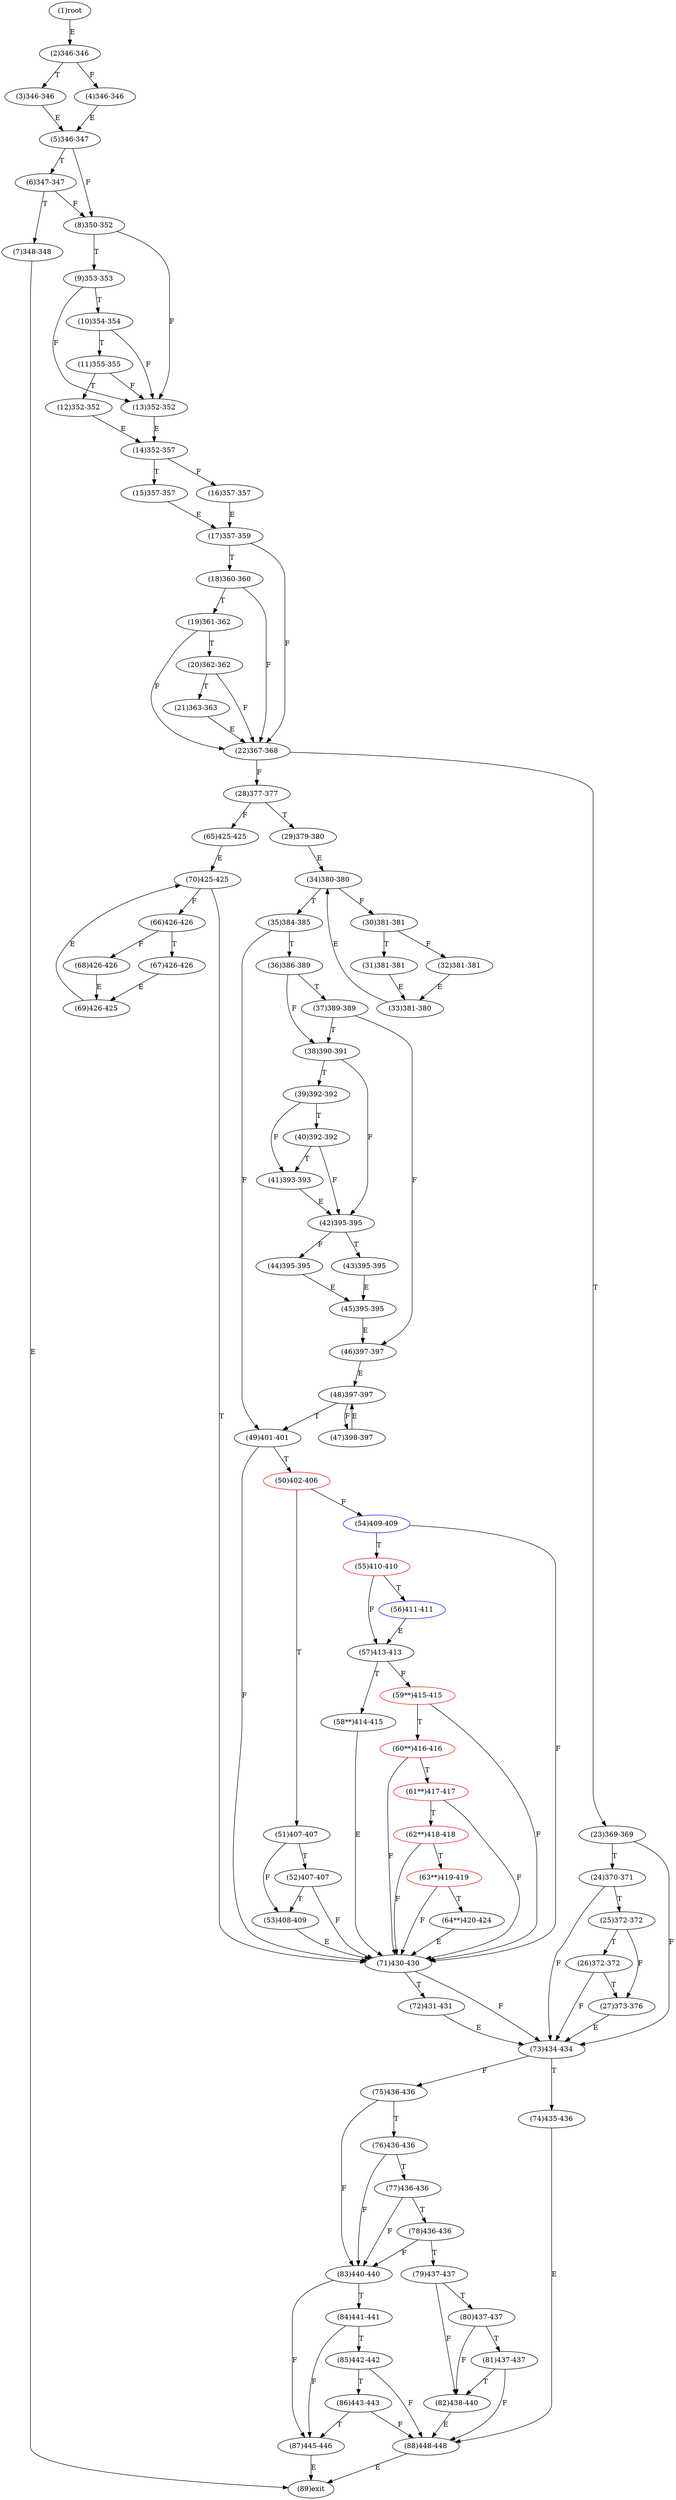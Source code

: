 digraph "" { 
1[ label="(1)root"];
2[ label="(2)346-346"];
3[ label="(3)346-346"];
4[ label="(4)346-346"];
5[ label="(5)346-347"];
6[ label="(6)347-347"];
7[ label="(7)348-348"];
8[ label="(8)350-352"];
9[ label="(9)353-353"];
10[ label="(10)354-354"];
11[ label="(11)355-355"];
12[ label="(12)352-352"];
13[ label="(13)352-352"];
14[ label="(14)352-357"];
15[ label="(15)357-357"];
17[ label="(17)357-359"];
16[ label="(16)357-357"];
19[ label="(19)361-362"];
18[ label="(18)360-360"];
21[ label="(21)363-363"];
20[ label="(20)362-362"];
23[ label="(23)369-369"];
22[ label="(22)367-368"];
25[ label="(25)372-372"];
24[ label="(24)370-371"];
27[ label="(27)373-376"];
26[ label="(26)372-372"];
29[ label="(29)379-380"];
28[ label="(28)377-377"];
31[ label="(31)381-381"];
30[ label="(30)381-381"];
34[ label="(34)380-380"];
35[ label="(35)384-385"];
32[ label="(32)381-381"];
33[ label="(33)381-380"];
38[ label="(38)390-391"];
39[ label="(39)392-392"];
36[ label="(36)386-389"];
37[ label="(37)389-389"];
42[ label="(42)395-395"];
43[ label="(43)395-395"];
40[ label="(40)392-392"];
41[ label="(41)393-393"];
46[ label="(46)397-397"];
47[ label="(47)398-397"];
44[ label="(44)395-395"];
45[ label="(45)395-395"];
51[ label="(51)407-407"];
50[ label="(50)402-406",color=red];
49[ label="(49)401-401"];
48[ label="(48)397-397"];
55[ label="(55)410-410",color=red];
54[ label="(54)409-409",color=blue];
53[ label="(53)408-409"];
52[ label="(52)407-407"];
59[ label="(59**)415-415",color=red];
58[ label="(58**)414-415"];
57[ label="(57)413-413"];
56[ label="(56)411-411",color=blue];
63[ label="(63**)419-419",color=red];
62[ label="(62**)418-418",color=red];
61[ label="(61**)417-417",color=red];
60[ label="(60**)416-416",color=red];
68[ label="(68)426-426"];
69[ label="(69)426-425"];
70[ label="(70)425-425"];
71[ label="(71)430-430"];
64[ label="(64**)420-424"];
65[ label="(65)425-425"];
66[ label="(66)426-426"];
67[ label="(67)426-426"];
76[ label="(76)436-436"];
77[ label="(77)436-436"];
78[ label="(78)436-436"];
79[ label="(79)437-437"];
72[ label="(72)431-431"];
73[ label="(73)434-434"];
74[ label="(74)435-436"];
75[ label="(75)436-436"];
85[ label="(85)442-442"];
84[ label="(84)441-441"];
87[ label="(87)445-446"];
86[ label="(86)443-443"];
81[ label="(81)437-437"];
80[ label="(80)437-437"];
83[ label="(83)440-440"];
82[ label="(82)438-440"];
89[ label="(89)exit"];
88[ label="(88)448-448"];
1->2[ label="E"];
2->4[ label="F"];
2->3[ label="T"];
3->5[ label="E"];
4->5[ label="E"];
5->8[ label="F"];
5->6[ label="T"];
6->8[ label="F"];
6->7[ label="T"];
7->89[ label="E"];
8->13[ label="F"];
8->9[ label="T"];
9->13[ label="F"];
9->10[ label="T"];
10->13[ label="F"];
10->11[ label="T"];
11->13[ label="F"];
11->12[ label="T"];
12->14[ label="E"];
13->14[ label="E"];
14->16[ label="F"];
14->15[ label="T"];
15->17[ label="E"];
16->17[ label="E"];
17->22[ label="F"];
17->18[ label="T"];
18->22[ label="F"];
18->19[ label="T"];
19->22[ label="F"];
19->20[ label="T"];
20->22[ label="F"];
20->21[ label="T"];
21->22[ label="E"];
22->28[ label="F"];
22->23[ label="T"];
23->73[ label="F"];
23->24[ label="T"];
24->73[ label="F"];
24->25[ label="T"];
25->27[ label="F"];
25->26[ label="T"];
26->73[ label="F"];
26->27[ label="T"];
27->73[ label="E"];
28->65[ label="F"];
28->29[ label="T"];
29->34[ label="E"];
30->32[ label="F"];
30->31[ label="T"];
31->33[ label="E"];
32->33[ label="E"];
33->34[ label="E"];
34->30[ label="F"];
34->35[ label="T"];
35->49[ label="F"];
35->36[ label="T"];
36->38[ label="F"];
36->37[ label="T"];
37->46[ label="F"];
37->38[ label="T"];
38->42[ label="F"];
38->39[ label="T"];
39->41[ label="F"];
39->40[ label="T"];
40->42[ label="F"];
40->41[ label="T"];
41->42[ label="E"];
42->44[ label="F"];
42->43[ label="T"];
43->45[ label="E"];
44->45[ label="E"];
45->46[ label="E"];
46->48[ label="E"];
47->48[ label="E"];
48->47[ label="F"];
48->49[ label="T"];
49->71[ label="F"];
49->50[ label="T"];
50->54[ label="F"];
50->51[ label="T"];
51->53[ label="F"];
51->52[ label="T"];
52->71[ label="F"];
52->53[ label="T"];
53->71[ label="E"];
54->71[ label="F"];
54->55[ label="T"];
55->57[ label="F"];
55->56[ label="T"];
56->57[ label="E"];
57->59[ label="F"];
57->58[ label="T"];
58->71[ label="E"];
59->71[ label="F"];
59->60[ label="T"];
60->71[ label="F"];
60->61[ label="T"];
61->71[ label="F"];
61->62[ label="T"];
62->71[ label="F"];
62->63[ label="T"];
63->71[ label="F"];
63->64[ label="T"];
64->71[ label="E"];
65->70[ label="E"];
66->68[ label="F"];
66->67[ label="T"];
67->69[ label="E"];
68->69[ label="E"];
69->70[ label="E"];
70->66[ label="F"];
70->71[ label="T"];
71->73[ label="F"];
71->72[ label="T"];
72->73[ label="E"];
73->75[ label="F"];
73->74[ label="T"];
74->88[ label="E"];
75->83[ label="F"];
75->76[ label="T"];
76->83[ label="F"];
76->77[ label="T"];
77->83[ label="F"];
77->78[ label="T"];
78->83[ label="F"];
78->79[ label="T"];
79->82[ label="F"];
79->80[ label="T"];
80->82[ label="F"];
80->81[ label="T"];
81->88[ label="F"];
81->82[ label="T"];
82->88[ label="E"];
83->87[ label="F"];
83->84[ label="T"];
84->87[ label="F"];
84->85[ label="T"];
85->88[ label="F"];
85->86[ label="T"];
86->88[ label="F"];
86->87[ label="T"];
87->89[ label="E"];
88->89[ label="E"];
}